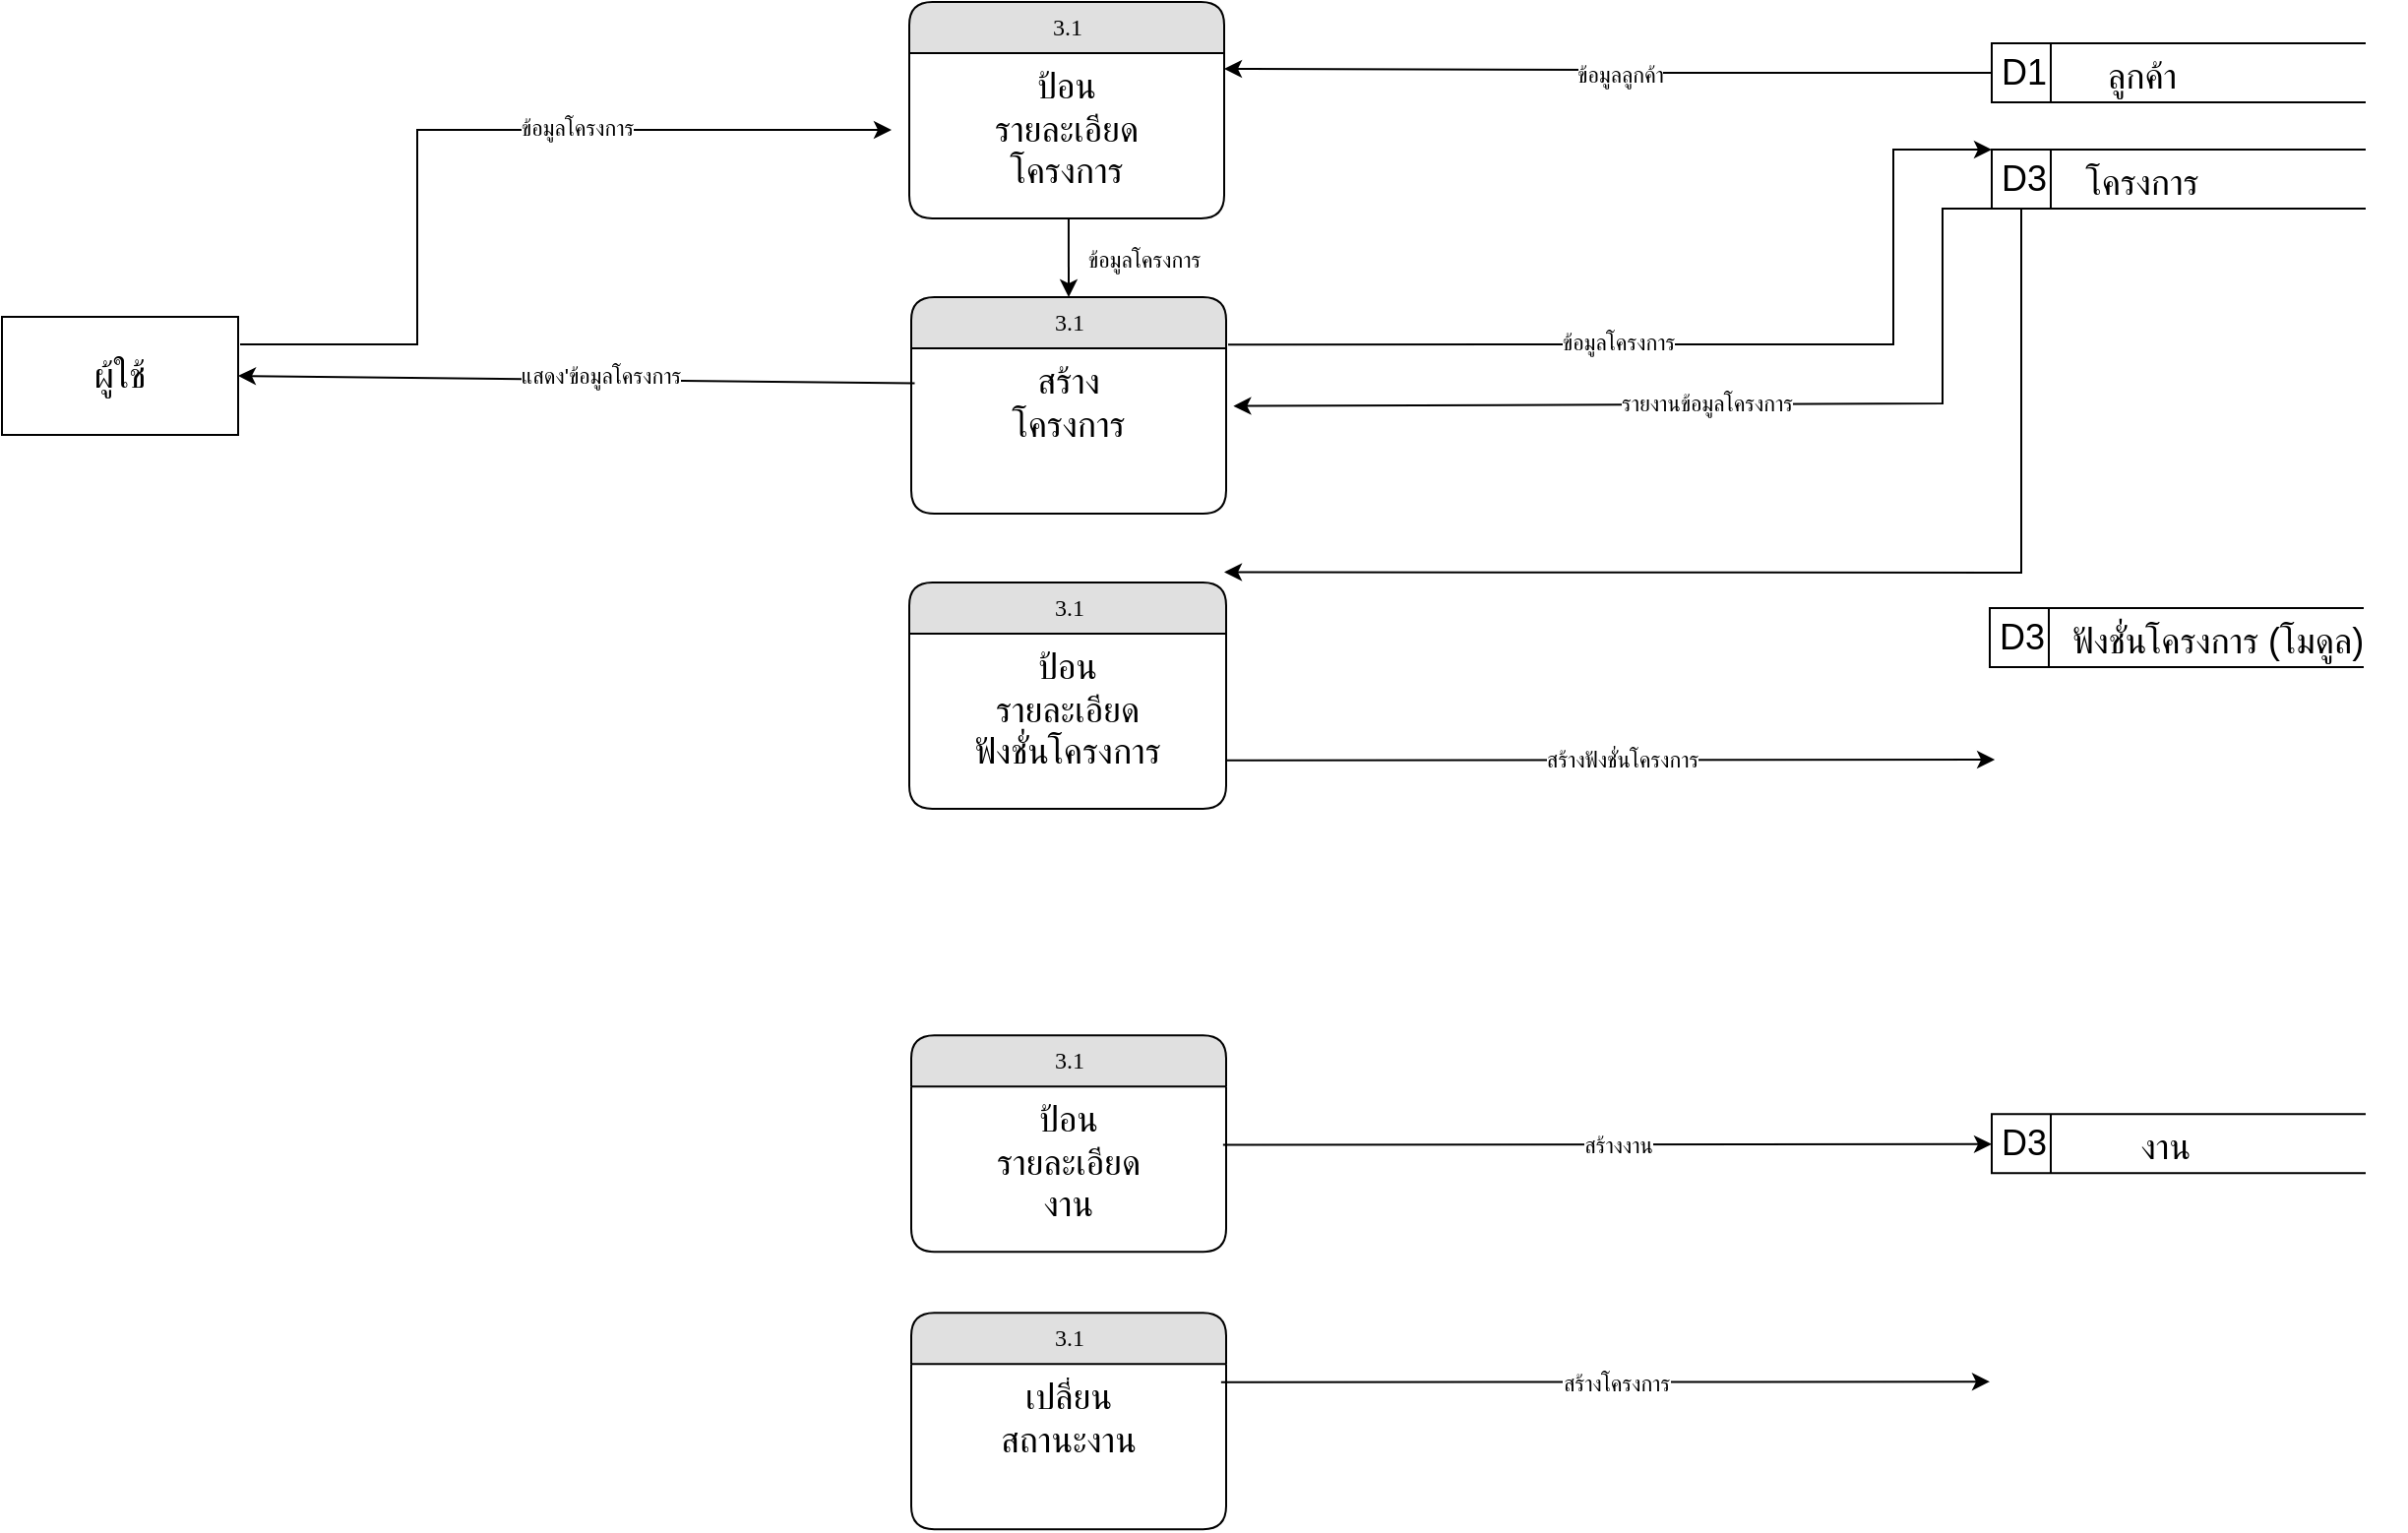<mxfile version="25.0.1">
  <diagram name="Page-1" id="MgOYGvDezOGUtoUfKUWz">
    <mxGraphModel dx="2602" dy="1478" grid="1" gridSize="10" guides="1" tooltips="1" connect="1" arrows="1" fold="1" page="1" pageScale="1" pageWidth="1100" pageHeight="850" math="0" shadow="0">
      <root>
        <mxCell id="0" />
        <mxCell id="1" parent="0" />
        <mxCell id="_zZepMUgZ8aixAaHGMFi-1" value="3.1" style="swimlane;html=1;fontStyle=0;childLayout=stackLayout;horizontal=1;startSize=26;fillColor=#e0e0e0;horizontalStack=0;resizeParent=1;resizeLast=0;collapsible=1;marginBottom=0;swimlaneFillColor=#ffffff;align=center;rounded=1;shadow=0;comic=0;labelBackgroundColor=none;strokeWidth=1;fontFamily=Verdana;fontSize=12" parent="1" vertex="1">
          <mxGeometry x="-60" y="-115" width="160" height="110" as="geometry" />
        </mxCell>
        <mxCell id="_zZepMUgZ8aixAaHGMFi-2" value="&lt;div&gt;&lt;span style=&quot;font-size: 18px;&quot;&gt;ป้อน&lt;/span&gt;&lt;/div&gt;&lt;div&gt;&lt;span style=&quot;font-size: 18px;&quot;&gt;รายละเอียด&lt;/span&gt;&lt;/div&gt;&lt;div&gt;&lt;span style=&quot;font-size: 18px; background-color: initial;&quot;&gt;โครงการ&lt;/span&gt;&lt;/div&gt;" style="text;html=1;strokeColor=none;fillColor=none;spacingLeft=4;spacingRight=4;whiteSpace=wrap;overflow=hidden;rotatable=0;points=[[0,0.5],[1,0.5]];portConstraint=eastwest;align=center;" parent="_zZepMUgZ8aixAaHGMFi-1" vertex="1">
          <mxGeometry y="26" width="160" height="74" as="geometry" />
        </mxCell>
        <mxCell id="_zZepMUgZ8aixAaHGMFi-3" value="&lt;span style=&quot;font-size: 18px; text-wrap-mode: nowrap;&quot;&gt;ผู้ใช้&lt;/span&gt;" style="rounded=0;whiteSpace=wrap;html=1;" parent="1" vertex="1">
          <mxGeometry x="-521" y="45" width="120" height="60" as="geometry" />
        </mxCell>
        <mxCell id="_zZepMUgZ8aixAaHGMFi-6" value="" style="group" parent="1" vertex="1" connectable="0">
          <mxGeometry x="490" y="-94" width="190" height="30" as="geometry" />
        </mxCell>
        <mxCell id="_zZepMUgZ8aixAaHGMFi-7" value="&lt;font style=&quot;font-size: 18px;&quot;&gt;D1&lt;/font&gt;" style="html=1;dashed=0;whiteSpace=wrap;shape=mxgraph.dfd.dataStoreID;align=left;spacingLeft=3;points=[[0,0],[0.5,0],[1,0],[0,0.5],[1,0.5],[0,1],[0.5,1],[1,1]];container=0;" parent="_zZepMUgZ8aixAaHGMFi-6" vertex="1">
          <mxGeometry width="190" height="30" as="geometry" />
        </mxCell>
        <mxCell id="_zZepMUgZ8aixAaHGMFi-8" value="&lt;span style=&quot;font-size: 18px; font-weight: 400;&quot;&gt;ลูกค้า&lt;/span&gt;" style="text;strokeColor=none;fillColor=none;html=1;fontSize=24;fontStyle=1;verticalAlign=middle;align=center;container=0;" parent="_zZepMUgZ8aixAaHGMFi-6" vertex="1">
          <mxGeometry x="28.5" width="95" height="30" as="geometry" />
        </mxCell>
        <mxCell id="_zZepMUgZ8aixAaHGMFi-38" value="" style="group" parent="1" vertex="1" connectable="0">
          <mxGeometry x="490" y="-40" width="190" height="30" as="geometry" />
        </mxCell>
        <mxCell id="_zZepMUgZ8aixAaHGMFi-39" value="&lt;font style=&quot;font-size: 18px;&quot;&gt;D3&lt;/font&gt;" style="html=1;dashed=0;whiteSpace=wrap;shape=mxgraph.dfd.dataStoreID;align=left;spacingLeft=3;points=[[0,0],[0.5,0],[1,0],[0,0.5],[1,0.5],[0,1],[0.5,1],[1,1]];container=0;" parent="_zZepMUgZ8aixAaHGMFi-38" vertex="1">
          <mxGeometry width="190" height="30" as="geometry" />
        </mxCell>
        <mxCell id="_zZepMUgZ8aixAaHGMFi-40" value="&lt;span style=&quot;font-size: 18px; font-weight: 400;&quot;&gt;โครงการ&lt;/span&gt;" style="text;strokeColor=none;fillColor=none;html=1;fontSize=24;fontStyle=1;verticalAlign=middle;align=center;container=0;" parent="_zZepMUgZ8aixAaHGMFi-38" vertex="1">
          <mxGeometry x="28.5" width="95" height="30" as="geometry" />
        </mxCell>
        <mxCell id="_zZepMUgZ8aixAaHGMFi-47" value="3.1" style="swimlane;html=1;fontStyle=0;childLayout=stackLayout;horizontal=1;startSize=26;fillColor=#e0e0e0;horizontalStack=0;resizeParent=1;resizeLast=0;collapsible=1;marginBottom=0;swimlaneFillColor=#ffffff;align=center;rounded=1;shadow=0;comic=0;labelBackgroundColor=none;strokeWidth=1;fontFamily=Verdana;fontSize=12" parent="1" vertex="1">
          <mxGeometry x="-60" y="180" width="161" height="115" as="geometry" />
        </mxCell>
        <mxCell id="_zZepMUgZ8aixAaHGMFi-48" value="&lt;div&gt;&lt;span style=&quot;font-size: 18px;&quot;&gt;ป้อน&lt;/span&gt;&lt;/div&gt;&lt;div&gt;&lt;span style=&quot;font-size: 18px;&quot;&gt;รายละเอียด&lt;/span&gt;&lt;/div&gt;&lt;div&gt;&lt;span style=&quot;font-size: 18px; background-color: initial;&quot;&gt;ฟังชั่น&lt;/span&gt;&lt;span style=&quot;background-color: initial; font-size: 18px;&quot;&gt;โครงการ&lt;/span&gt;&lt;/div&gt;" style="text;html=1;strokeColor=none;fillColor=none;spacingLeft=4;spacingRight=4;whiteSpace=wrap;overflow=hidden;rotatable=0;points=[[0,0.5],[1,0.5]];portConstraint=eastwest;align=center;" parent="_zZepMUgZ8aixAaHGMFi-47" vertex="1">
          <mxGeometry y="26" width="161" height="84" as="geometry" />
        </mxCell>
        <mxCell id="_zZepMUgZ8aixAaHGMFi-71" value="" style="endArrow=classic;html=1;rounded=0;edgeStyle=orthogonalEdgeStyle;entryX=0.004;entryY=0.663;entryDx=0;entryDy=0;entryPerimeter=0;" parent="1" edge="1">
          <mxGeometry width="50" height="50" relative="1" as="geometry">
            <mxPoint x="-400" y="59.04" as="sourcePoint" />
            <mxPoint x="-69" y="-50.0" as="targetPoint" />
            <Array as="points">
              <mxPoint x="-310" y="59" />
              <mxPoint x="-310" y="-50" />
            </Array>
          </mxGeometry>
        </mxCell>
        <mxCell id="_zZepMUgZ8aixAaHGMFi-72" value="ข้อมูลโครงการ" style="edgeLabel;html=1;align=center;verticalAlign=middle;resizable=0;points=[];rotation=0;" parent="_zZepMUgZ8aixAaHGMFi-71" vertex="1" connectable="0">
          <mxGeometry x="-0.064" y="2" relative="1" as="geometry">
            <mxPoint x="74" y="1" as="offset" />
          </mxGeometry>
        </mxCell>
        <mxCell id="_zZepMUgZ8aixAaHGMFi-74" style="edgeStyle=orthogonalEdgeStyle;rounded=0;orthogonalLoop=1;jettySize=auto;html=1;entryX=1;entryY=0.5;entryDx=0;entryDy=0;exitX=0;exitY=0.5;exitDx=0;exitDy=0;" parent="1" source="_zZepMUgZ8aixAaHGMFi-7" edge="1">
          <mxGeometry relative="1" as="geometry">
            <mxPoint x="100" y="-81" as="targetPoint" />
            <mxPoint x="480" y="-59" as="sourcePoint" />
          </mxGeometry>
        </mxCell>
        <mxCell id="_zZepMUgZ8aixAaHGMFi-75" value="ข้อมูลลูกค้า" style="edgeLabel;html=1;align=center;verticalAlign=middle;resizable=0;points=[];" parent="_zZepMUgZ8aixAaHGMFi-74" vertex="1" connectable="0">
          <mxGeometry x="0.236" y="2" relative="1" as="geometry">
            <mxPoint x="51" as="offset" />
          </mxGeometry>
        </mxCell>
        <mxCell id="_zZepMUgZ8aixAaHGMFi-183" value="" style="endArrow=classic;html=1;rounded=0;entryX=0;entryY=0.5;entryDx=0;entryDy=0;exitX=0.984;exitY=0.373;exitDx=0;exitDy=0;exitPerimeter=0;" parent="1" edge="1">
          <mxGeometry width="50" height="50" relative="1" as="geometry">
            <mxPoint x="101.0" y="270.332" as="sourcePoint" />
            <mxPoint x="491.56" y="270" as="targetPoint" />
          </mxGeometry>
        </mxCell>
        <mxCell id="_zZepMUgZ8aixAaHGMFi-184" value="สร้างฟังชั่นโครงการ" style="edgeLabel;html=1;align=center;verticalAlign=middle;resizable=0;points=[];" parent="_zZepMUgZ8aixAaHGMFi-183" vertex="1" connectable="0">
          <mxGeometry x="-0.09" relative="1" as="geometry">
            <mxPoint x="23" as="offset" />
          </mxGeometry>
        </mxCell>
        <mxCell id="_zZepMUgZ8aixAaHGMFi-185" value="" style="endArrow=classic;html=1;rounded=0;exitX=0.984;exitY=0.373;exitDx=0;exitDy=0;exitPerimeter=0;entryX=0;entryY=0.5;entryDx=0;entryDy=0;" parent="1" edge="1">
          <mxGeometry width="50" height="50" relative="1" as="geometry">
            <mxPoint x="102" y="59.09" as="sourcePoint" />
            <mxPoint x="490" y="-40.0" as="targetPoint" />
            <Array as="points">
              <mxPoint x="440" y="59" />
              <mxPoint x="440" y="-40" />
            </Array>
          </mxGeometry>
        </mxCell>
        <mxCell id="_zZepMUgZ8aixAaHGMFi-186" value="ข้อมูลโครงการ" style="edgeLabel;html=1;align=center;verticalAlign=middle;resizable=0;points=[];" parent="_zZepMUgZ8aixAaHGMFi-185" vertex="1" connectable="0">
          <mxGeometry x="-0.09" relative="1" as="geometry">
            <mxPoint x="-24" y="-1" as="offset" />
          </mxGeometry>
        </mxCell>
        <mxCell id="MPjmsZJKt_5a_R5_JzjR-2" value="ข้อมูลโครงการ" style="edgeLabel;html=1;align=center;verticalAlign=middle;resizable=0;points=[];" parent="_zZepMUgZ8aixAaHGMFi-185" vertex="1" connectable="0">
          <mxGeometry x="-0.09" relative="1" as="geometry">
            <mxPoint x="-265" y="-43" as="offset" />
          </mxGeometry>
        </mxCell>
        <mxCell id="_zZepMUgZ8aixAaHGMFi-188" value="&lt;font style=&quot;font-size: 18px;&quot;&gt;D3&lt;/font&gt;" style="html=1;dashed=0;whiteSpace=wrap;shape=mxgraph.dfd.dataStoreID;align=left;spacingLeft=3;points=[[0,0],[0.5,0],[1,0],[0,0.5],[1,0.5],[0,1],[0.5,1],[1,1]];container=0;" parent="1" vertex="1">
          <mxGeometry x="489" y="193" width="190" height="30" as="geometry" />
        </mxCell>
        <mxCell id="_zZepMUgZ8aixAaHGMFi-189" value="&lt;span style=&quot;font-size: 18px; font-weight: 400;&quot;&gt;ฟังชั่นโครงการ (โมดูล)&lt;/span&gt;" style="text;strokeColor=none;fillColor=none;html=1;fontSize=24;fontStyle=1;verticalAlign=middle;align=left;container=0;" parent="1" vertex="1">
          <mxGeometry x="529" y="193" width="171.5" height="30" as="geometry" />
        </mxCell>
        <mxCell id="_zZepMUgZ8aixAaHGMFi-190" value="3.1" style="swimlane;html=1;fontStyle=0;childLayout=stackLayout;horizontal=1;startSize=26;fillColor=#e0e0e0;horizontalStack=0;resizeParent=1;resizeLast=0;collapsible=1;marginBottom=0;swimlaneFillColor=#ffffff;align=center;rounded=1;shadow=0;comic=0;labelBackgroundColor=none;strokeWidth=1;fontFamily=Verdana;fontSize=12" parent="1" vertex="1">
          <mxGeometry x="-59" y="410.1" width="160" height="110" as="geometry" />
        </mxCell>
        <mxCell id="_zZepMUgZ8aixAaHGMFi-191" value="&lt;div&gt;&lt;span style=&quot;font-size: 18px;&quot;&gt;ป้อน&lt;/span&gt;&lt;/div&gt;&lt;div&gt;&lt;span style=&quot;font-size: 18px;&quot;&gt;รายละเอียด&lt;/span&gt;&lt;/div&gt;&lt;div&gt;&lt;span style=&quot;font-size: 18px;&quot;&gt;งาน&lt;/span&gt;&lt;/div&gt;" style="text;html=1;strokeColor=none;fillColor=none;spacingLeft=4;spacingRight=4;whiteSpace=wrap;overflow=hidden;rotatable=0;points=[[0,0.5],[1,0.5]];portConstraint=eastwest;align=center;" parent="_zZepMUgZ8aixAaHGMFi-190" vertex="1">
          <mxGeometry y="26" width="160" height="74" as="geometry" />
        </mxCell>
        <mxCell id="_zZepMUgZ8aixAaHGMFi-192" value="&lt;font style=&quot;font-size: 18px;&quot;&gt;D3&lt;/font&gt;" style="html=1;dashed=0;whiteSpace=wrap;shape=mxgraph.dfd.dataStoreID;align=left;spacingLeft=3;points=[[0,0],[0.5,0],[1,0],[0,0.5],[1,0.5],[0,1],[0.5,1],[1,1]];container=0;" parent="1" vertex="1">
          <mxGeometry x="490" y="450.1" width="190" height="30" as="geometry" />
        </mxCell>
        <mxCell id="_zZepMUgZ8aixAaHGMFi-193" value="&lt;span style=&quot;font-size: 18px; font-weight: 400;&quot;&gt;งาน&lt;/span&gt;" style="text;strokeColor=none;fillColor=none;html=1;fontSize=24;fontStyle=1;verticalAlign=middle;align=center;container=0;" parent="1" vertex="1">
          <mxGeometry x="530" y="450.1" width="95" height="30" as="geometry" />
        </mxCell>
        <mxCell id="_zZepMUgZ8aixAaHGMFi-194" value="" style="endArrow=classic;html=1;rounded=0;entryX=0;entryY=0.5;entryDx=0;entryDy=0;exitX=0.984;exitY=0.373;exitDx=0;exitDy=0;exitPerimeter=0;" parent="1" edge="1">
          <mxGeometry width="50" height="50" relative="1" as="geometry">
            <mxPoint x="99.44" y="465.762" as="sourcePoint" />
            <mxPoint x="490.0" y="465.43" as="targetPoint" />
          </mxGeometry>
        </mxCell>
        <mxCell id="_zZepMUgZ8aixAaHGMFi-195" value="สร้างงาน" style="edgeLabel;html=1;align=center;verticalAlign=middle;resizable=0;points=[];" parent="_zZepMUgZ8aixAaHGMFi-194" vertex="1" connectable="0">
          <mxGeometry x="-0.09" relative="1" as="geometry">
            <mxPoint x="23" as="offset" />
          </mxGeometry>
        </mxCell>
        <mxCell id="_zZepMUgZ8aixAaHGMFi-196" value="3.1" style="swimlane;html=1;fontStyle=0;childLayout=stackLayout;horizontal=1;startSize=26;fillColor=#e0e0e0;horizontalStack=0;resizeParent=1;resizeLast=0;collapsible=1;marginBottom=0;swimlaneFillColor=#ffffff;align=center;rounded=1;shadow=0;comic=0;labelBackgroundColor=none;strokeWidth=1;fontFamily=Verdana;fontSize=12" parent="1" vertex="1">
          <mxGeometry x="-59" y="551.1" width="160" height="110" as="geometry" />
        </mxCell>
        <mxCell id="_zZepMUgZ8aixAaHGMFi-197" value="&lt;span style=&quot;font-size: 18px;&quot;&gt;เปลี่ยน&lt;/span&gt;&lt;div&gt;&lt;span style=&quot;font-size: 18px;&quot;&gt;สถานะงาน&lt;/span&gt;&lt;/div&gt;" style="text;html=1;strokeColor=none;fillColor=none;spacingLeft=4;spacingRight=4;whiteSpace=wrap;overflow=hidden;rotatable=0;points=[[0,0.5],[1,0.5]];portConstraint=eastwest;align=center;" parent="_zZepMUgZ8aixAaHGMFi-196" vertex="1">
          <mxGeometry y="26" width="160" height="74" as="geometry" />
        </mxCell>
        <mxCell id="_zZepMUgZ8aixAaHGMFi-198" value="" style="endArrow=classic;html=1;rounded=0;entryX=0;entryY=0.5;entryDx=0;entryDy=0;exitX=0.984;exitY=0.373;exitDx=0;exitDy=0;exitPerimeter=0;" parent="1" edge="1">
          <mxGeometry width="50" height="50" relative="1" as="geometry">
            <mxPoint x="98.44" y="586.432" as="sourcePoint" />
            <mxPoint x="489.0" y="586.1" as="targetPoint" />
          </mxGeometry>
        </mxCell>
        <mxCell id="_zZepMUgZ8aixAaHGMFi-199" value="สร้างโครงการ" style="edgeLabel;html=1;align=center;verticalAlign=middle;resizable=0;points=[];" parent="_zZepMUgZ8aixAaHGMFi-198" vertex="1" connectable="0">
          <mxGeometry x="-0.09" relative="1" as="geometry">
            <mxPoint x="23" as="offset" />
          </mxGeometry>
        </mxCell>
        <mxCell id="_zZepMUgZ8aixAaHGMFi-201" value="" style="endArrow=classic;html=1;rounded=0;entryX=1.018;entryY=0.116;entryDx=0;entryDy=0;entryPerimeter=0;" parent="1" edge="1">
          <mxGeometry width="50" height="50" relative="1" as="geometry">
            <mxPoint x="505" y="-10" as="sourcePoint" />
            <mxPoint x="100.0" y="174.744" as="targetPoint" />
            <Array as="points">
              <mxPoint x="505" y="175" />
            </Array>
          </mxGeometry>
        </mxCell>
        <mxCell id="_zZepMUgZ8aixAaHGMFi-207" value="3.1" style="swimlane;html=1;fontStyle=0;childLayout=stackLayout;horizontal=1;startSize=26;fillColor=#e0e0e0;horizontalStack=0;resizeParent=1;resizeLast=0;collapsible=1;marginBottom=0;swimlaneFillColor=#ffffff;align=center;rounded=1;shadow=0;comic=0;labelBackgroundColor=none;strokeWidth=1;fontFamily=Verdana;fontSize=12" parent="1" vertex="1">
          <mxGeometry x="-59" y="35" width="160" height="110" as="geometry" />
        </mxCell>
        <mxCell id="_zZepMUgZ8aixAaHGMFi-208" value="&lt;div&gt;&lt;span style=&quot;font-size: 18px;&quot;&gt;สร้าง&lt;/span&gt;&lt;/div&gt;&lt;div&gt;&lt;span style=&quot;font-size: 18px;&quot;&gt;โครงการ&lt;/span&gt;&lt;/div&gt;" style="text;html=1;strokeColor=none;fillColor=none;spacingLeft=4;spacingRight=4;whiteSpace=wrap;overflow=hidden;rotatable=0;points=[[0,0.5],[1,0.5]];portConstraint=eastwest;align=center;" parent="_zZepMUgZ8aixAaHGMFi-207" vertex="1">
          <mxGeometry y="26" width="160" height="84" as="geometry" />
        </mxCell>
        <mxCell id="_zZepMUgZ8aixAaHGMFi-210" value="" style="endArrow=classic;html=1;rounded=0;entryX=0.5;entryY=0;entryDx=0;entryDy=0;" parent="1" target="_zZepMUgZ8aixAaHGMFi-207" edge="1">
          <mxGeometry width="50" height="50" relative="1" as="geometry">
            <mxPoint x="20.96" y="-5" as="sourcePoint" />
            <mxPoint x="20.96" y="30" as="targetPoint" />
          </mxGeometry>
        </mxCell>
        <mxCell id="TuHfSNKIh0hlEcoiUDWU-4" value="" style="endArrow=classic;html=1;rounded=0;entryX=1;entryY=0.5;entryDx=0;entryDy=0;exitX=0.011;exitY=0.211;exitDx=0;exitDy=0;exitPerimeter=0;" edge="1" parent="1" source="_zZepMUgZ8aixAaHGMFi-208" target="_zZepMUgZ8aixAaHGMFi-3">
          <mxGeometry width="50" height="50" relative="1" as="geometry">
            <mxPoint x="-210" y="160" as="sourcePoint" />
            <mxPoint x="-160" y="110" as="targetPoint" />
          </mxGeometry>
        </mxCell>
        <mxCell id="TuHfSNKIh0hlEcoiUDWU-5" value="แสดง&#39;ข้อมูลโครงการ" style="edgeLabel;html=1;align=center;verticalAlign=middle;resizable=0;points=[];" vertex="1" connectable="0" parent="1">
          <mxGeometry x="-220.001" y="79.001" as="geometry">
            <mxPoint x="3" y="-4" as="offset" />
          </mxGeometry>
        </mxCell>
        <mxCell id="TuHfSNKIh0hlEcoiUDWU-9" value="" style="endArrow=classic;html=1;rounded=0;entryX=1.023;entryY=0.349;entryDx=0;entryDy=0;entryPerimeter=0;" edge="1" parent="1" target="_zZepMUgZ8aixAaHGMFi-208">
          <mxGeometry width="50" height="50" relative="1" as="geometry">
            <mxPoint x="490" y="-10" as="sourcePoint" />
            <mxPoint x="127" y="89.09" as="targetPoint" />
            <Array as="points">
              <mxPoint x="465" y="-10" />
              <mxPoint x="465" y="89" />
            </Array>
          </mxGeometry>
        </mxCell>
        <mxCell id="TuHfSNKIh0hlEcoiUDWU-10" value="รายงานข้อมูลโครงการ" style="edgeLabel;html=1;align=center;verticalAlign=middle;resizable=0;points=[];" vertex="1" connectable="0" parent="TuHfSNKIh0hlEcoiUDWU-9">
          <mxGeometry x="-0.09" relative="1" as="geometry">
            <mxPoint x="-24" y="-1" as="offset" />
          </mxGeometry>
        </mxCell>
      </root>
    </mxGraphModel>
  </diagram>
</mxfile>
